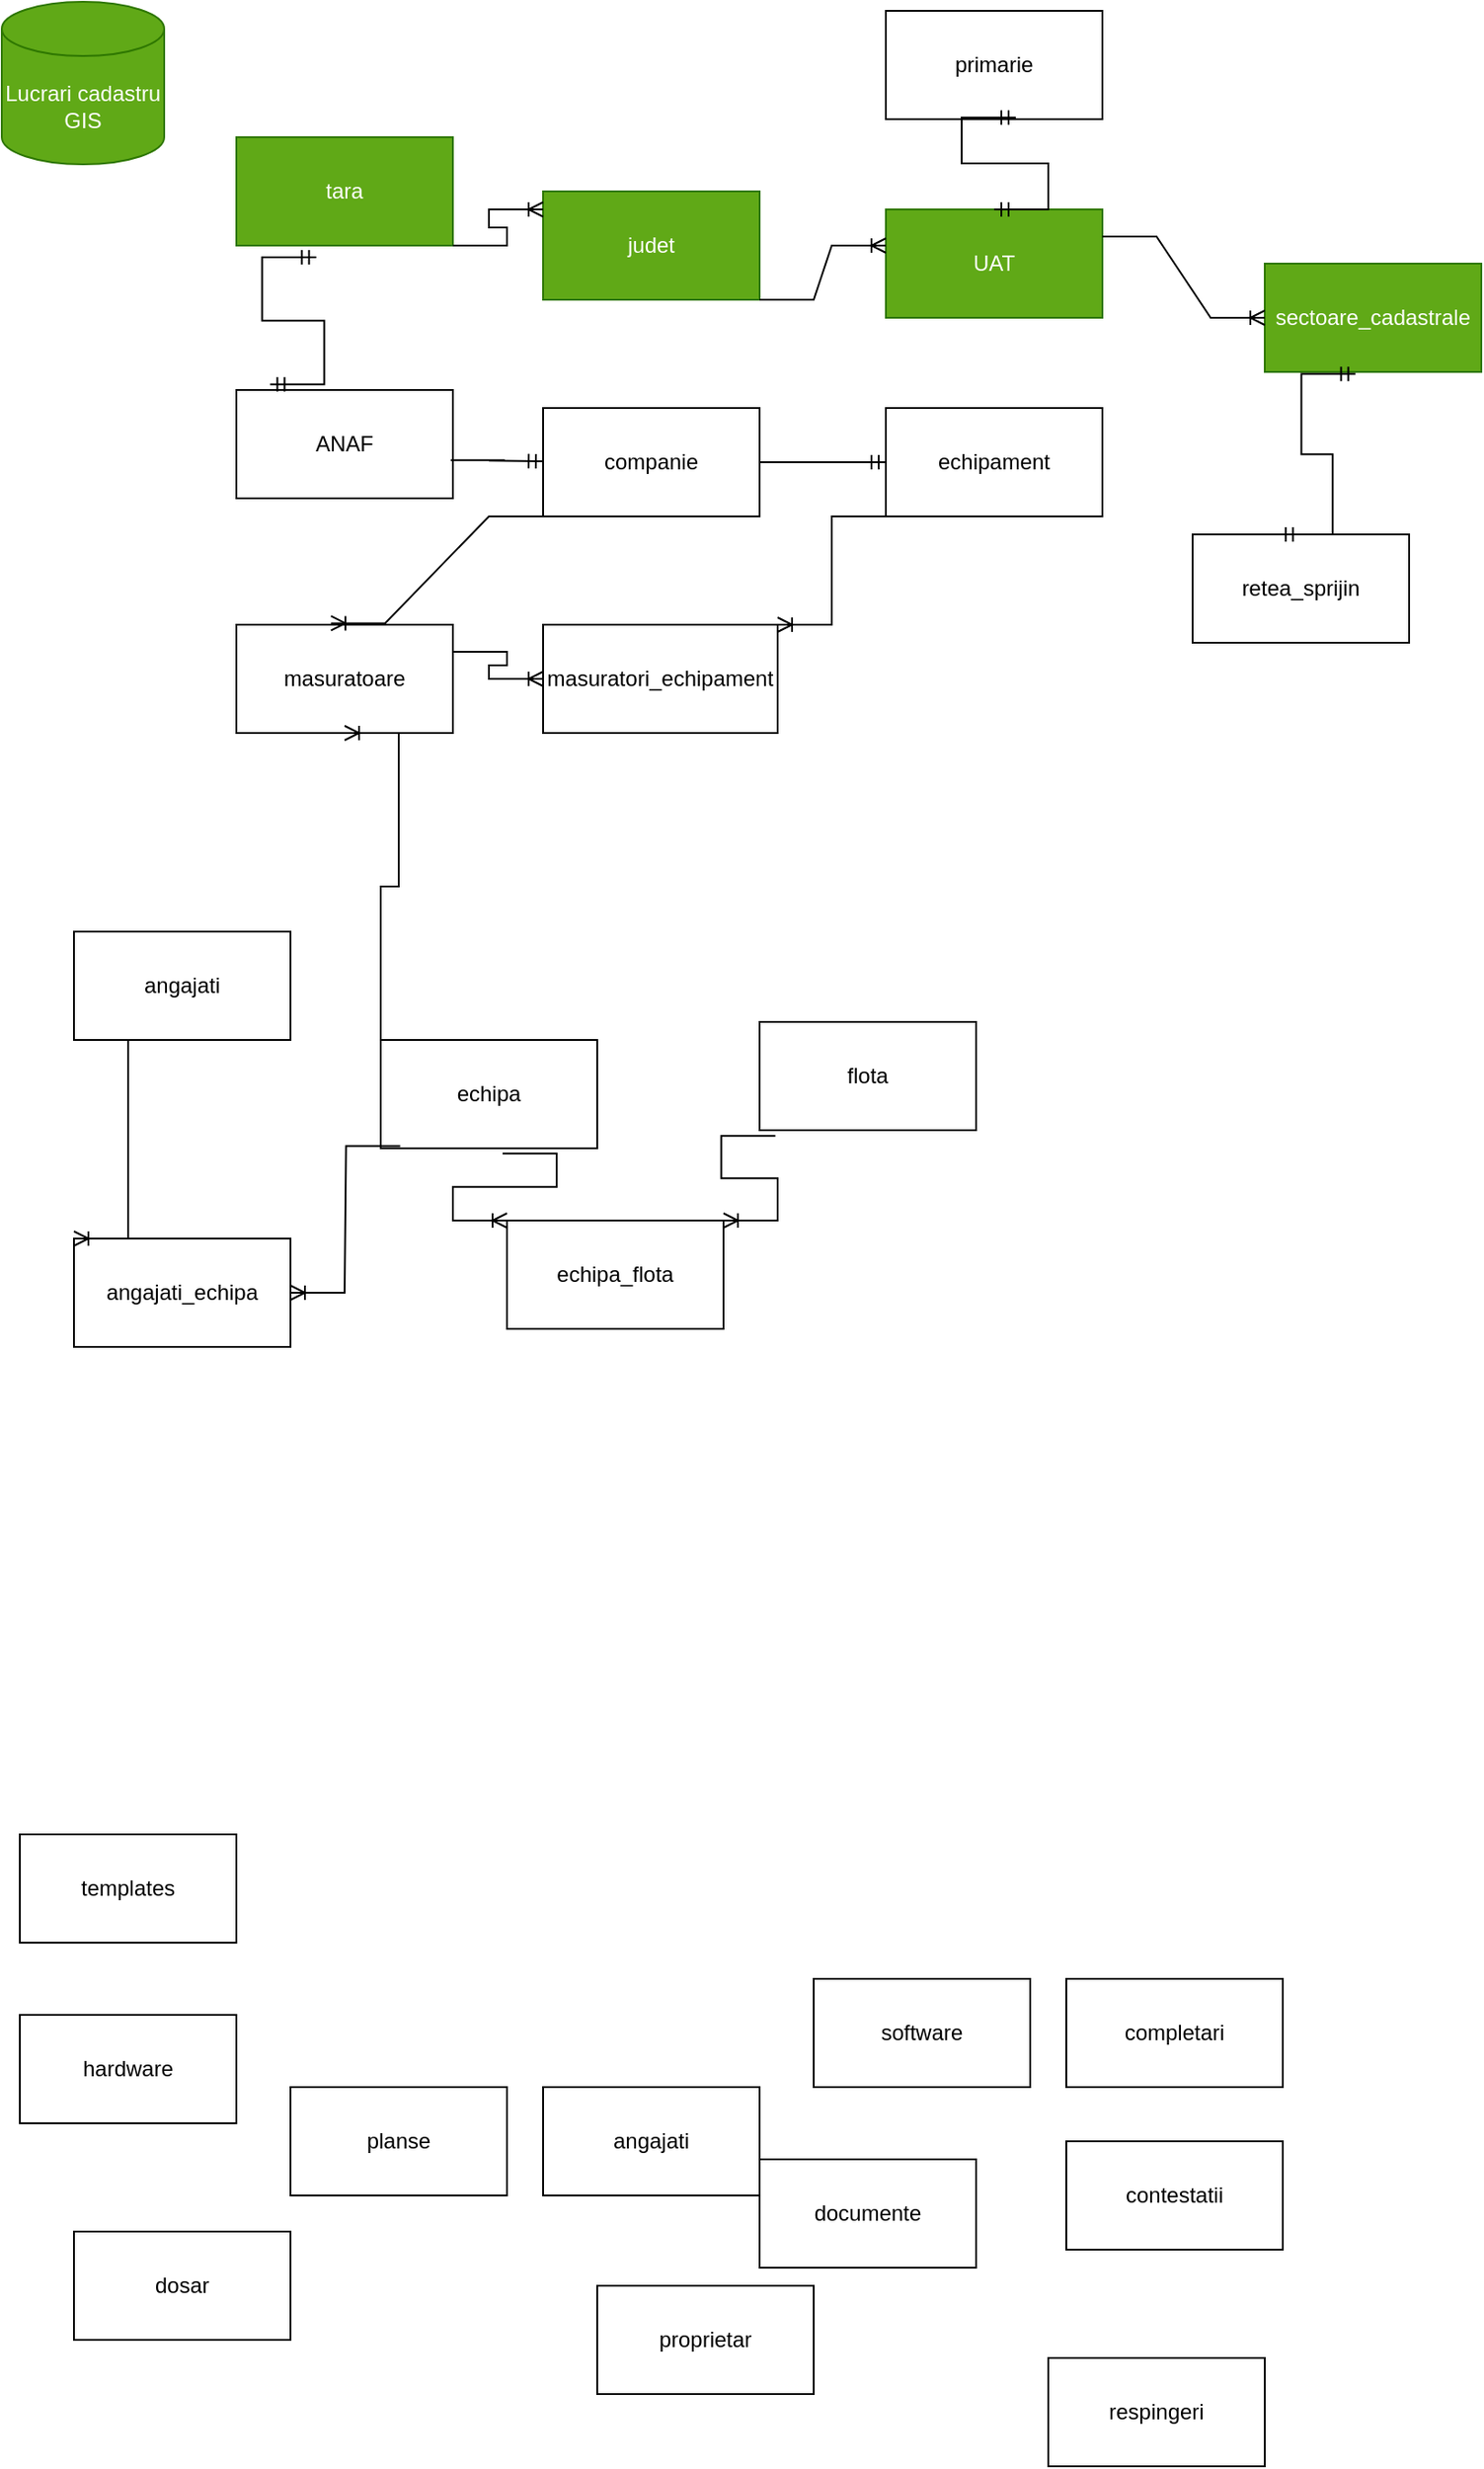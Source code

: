 <mxfile version="22.0.8" type="github" pages="2">
  <diagram name="Page-1" id="1NdPhYnojbXSQFUqDI4X">
    <mxGraphModel dx="1552" dy="846" grid="1" gridSize="10" guides="1" tooltips="1" connect="1" arrows="1" fold="1" page="1" pageScale="1" pageWidth="850" pageHeight="1100" math="0" shadow="0">
      <root>
        <mxCell id="0" />
        <mxCell id="1" parent="0" />
        <mxCell id="Xo6_dHoNOGjja1znMz9w-1" value="Lucrari cadastru&lt;br&gt;GIS" style="shape=cylinder3;whiteSpace=wrap;html=1;boundedLbl=1;backgroundOutline=1;size=15;fillColor=#60a917;strokeColor=#2D7600;fontColor=#ffffff;" vertex="1" parent="1">
          <mxGeometry x="10" y="125" width="90" height="90" as="geometry" />
        </mxCell>
        <mxCell id="Xo6_dHoNOGjja1znMz9w-2" value="sectoare_cadastrale" style="rounded=0;whiteSpace=wrap;html=1;fillColor=#60a917;strokeColor=#2D7600;fontColor=#ffffff;" vertex="1" parent="1">
          <mxGeometry x="710" y="270" width="120" height="60" as="geometry" />
        </mxCell>
        <mxCell id="Xo6_dHoNOGjja1znMz9w-3" value="retea_sprijin" style="rounded=0;whiteSpace=wrap;html=1;" vertex="1" parent="1">
          <mxGeometry x="670" y="420" width="120" height="60" as="geometry" />
        </mxCell>
        <mxCell id="Xo6_dHoNOGjja1znMz9w-4" value="echipa" style="rounded=0;whiteSpace=wrap;html=1;" vertex="1" parent="1">
          <mxGeometry x="220" y="700" width="120" height="60" as="geometry" />
        </mxCell>
        <mxCell id="Xo6_dHoNOGjja1znMz9w-5" value="angajati" style="rounded=0;whiteSpace=wrap;html=1;" vertex="1" parent="1">
          <mxGeometry x="310" y="1280" width="120" height="60" as="geometry" />
        </mxCell>
        <mxCell id="Xo6_dHoNOGjja1znMz9w-7" value="echipament" style="rounded=0;whiteSpace=wrap;html=1;" vertex="1" parent="1">
          <mxGeometry x="500" y="350" width="120" height="60" as="geometry" />
        </mxCell>
        <mxCell id="Xo6_dHoNOGjja1znMz9w-8" value="hardware" style="rounded=0;whiteSpace=wrap;html=1;" vertex="1" parent="1">
          <mxGeometry x="20" y="1240" width="120" height="60" as="geometry" />
        </mxCell>
        <mxCell id="Xo6_dHoNOGjja1znMz9w-9" value="flota" style="rounded=0;whiteSpace=wrap;html=1;" vertex="1" parent="1">
          <mxGeometry x="430" y="690" width="120" height="60" as="geometry" />
        </mxCell>
        <mxCell id="Xo6_dHoNOGjja1znMz9w-10" value="documente" style="rounded=0;whiteSpace=wrap;html=1;" vertex="1" parent="1">
          <mxGeometry x="430" y="1320" width="120" height="60" as="geometry" />
        </mxCell>
        <mxCell id="Xo6_dHoNOGjja1znMz9w-11" value="masuratoare" style="rounded=0;whiteSpace=wrap;html=1;" vertex="1" parent="1">
          <mxGeometry x="140" y="470" width="120" height="60" as="geometry" />
        </mxCell>
        <mxCell id="Xo6_dHoNOGjja1znMz9w-12" value="proprietar" style="rounded=0;whiteSpace=wrap;html=1;" vertex="1" parent="1">
          <mxGeometry x="340" y="1390" width="120" height="60" as="geometry" />
        </mxCell>
        <mxCell id="Xo6_dHoNOGjja1znMz9w-13" value="primarie" style="rounded=0;whiteSpace=wrap;html=1;" vertex="1" parent="1">
          <mxGeometry x="500" y="130" width="120" height="60" as="geometry" />
        </mxCell>
        <mxCell id="Xo6_dHoNOGjja1znMz9w-14" value="software" style="rounded=0;whiteSpace=wrap;html=1;" vertex="1" parent="1">
          <mxGeometry x="460" y="1220" width="120" height="60" as="geometry" />
        </mxCell>
        <mxCell id="Xo6_dHoNOGjja1znMz9w-15" value="dosar" style="rounded=0;whiteSpace=wrap;html=1;" vertex="1" parent="1">
          <mxGeometry x="50" y="1360" width="120" height="60" as="geometry" />
        </mxCell>
        <mxCell id="Xo6_dHoNOGjja1znMz9w-16" value="angajati" style="rounded=0;whiteSpace=wrap;html=1;" vertex="1" parent="1">
          <mxGeometry x="50" y="640" width="120" height="60" as="geometry" />
        </mxCell>
        <mxCell id="Xo6_dHoNOGjja1znMz9w-17" value="planse" style="rounded=0;whiteSpace=wrap;html=1;" vertex="1" parent="1">
          <mxGeometry x="170" y="1280" width="120" height="60" as="geometry" />
        </mxCell>
        <mxCell id="Xo6_dHoNOGjja1znMz9w-18" value="respingeri" style="rounded=0;whiteSpace=wrap;html=1;" vertex="1" parent="1">
          <mxGeometry x="590" y="1430" width="120" height="60" as="geometry" />
        </mxCell>
        <mxCell id="Xo6_dHoNOGjja1znMz9w-19" value="completari" style="rounded=0;whiteSpace=wrap;html=1;" vertex="1" parent="1">
          <mxGeometry x="600" y="1220" width="120" height="60" as="geometry" />
        </mxCell>
        <mxCell id="Xo6_dHoNOGjja1znMz9w-20" value="contestatii" style="rounded=0;whiteSpace=wrap;html=1;" vertex="1" parent="1">
          <mxGeometry x="600" y="1310" width="120" height="60" as="geometry" />
        </mxCell>
        <mxCell id="Xo6_dHoNOGjja1znMz9w-21" value="UAT" style="rounded=0;whiteSpace=wrap;html=1;fillColor=#60a917;fontColor=#ffffff;strokeColor=#2D7600;" vertex="1" parent="1">
          <mxGeometry x="500" y="240" width="120" height="60" as="geometry" />
        </mxCell>
        <mxCell id="Xo6_dHoNOGjja1znMz9w-23" value="judet" style="rounded=0;whiteSpace=wrap;html=1;fillColor=#60a917;fontColor=#ffffff;strokeColor=#2D7600;" vertex="1" parent="1">
          <mxGeometry x="310" y="230" width="120" height="60" as="geometry" />
        </mxCell>
        <mxCell id="Xo6_dHoNOGjja1znMz9w-27" value="tara" style="rounded=0;whiteSpace=wrap;html=1;fillColor=#60a917;fontColor=#ffffff;strokeColor=#2D7600;" vertex="1" parent="1">
          <mxGeometry x="140" y="200" width="120" height="60" as="geometry" />
        </mxCell>
        <mxCell id="Xo6_dHoNOGjja1znMz9w-31" value="" style="edgeStyle=entityRelationEdgeStyle;fontSize=12;html=1;endArrow=ERoneToMany;rounded=0;exitX=1;exitY=1;exitDx=0;exitDy=0;" edge="1" parent="1" source="Xo6_dHoNOGjja1znMz9w-27">
          <mxGeometry width="100" height="100" relative="1" as="geometry">
            <mxPoint x="210" y="340" as="sourcePoint" />
            <mxPoint x="310" y="240" as="targetPoint" />
            <Array as="points">
              <mxPoint x="120" y="120" />
            </Array>
          </mxGeometry>
        </mxCell>
        <mxCell id="Xo6_dHoNOGjja1znMz9w-34" value="" style="edgeStyle=entityRelationEdgeStyle;fontSize=12;html=1;endArrow=ERoneToMany;rounded=0;exitX=1;exitY=1;exitDx=0;exitDy=0;" edge="1" parent="1" source="Xo6_dHoNOGjja1znMz9w-23">
          <mxGeometry width="100" height="100" relative="1" as="geometry">
            <mxPoint x="400" y="360" as="sourcePoint" />
            <mxPoint x="500" y="260" as="targetPoint" />
            <Array as="points">
              <mxPoint x="480" y="200" />
            </Array>
          </mxGeometry>
        </mxCell>
        <mxCell id="Xo6_dHoNOGjja1znMz9w-35" value="" style="edgeStyle=entityRelationEdgeStyle;fontSize=12;html=1;endArrow=ERoneToMany;rounded=0;exitX=1;exitY=0.25;exitDx=0;exitDy=0;" edge="1" parent="1" source="Xo6_dHoNOGjja1znMz9w-21">
          <mxGeometry width="100" height="100" relative="1" as="geometry">
            <mxPoint x="610" y="400" as="sourcePoint" />
            <mxPoint x="710" y="300" as="targetPoint" />
            <Array as="points">
              <mxPoint x="870" y="280" />
              <mxPoint x="870" y="270" />
            </Array>
          </mxGeometry>
        </mxCell>
        <mxCell id="Xo6_dHoNOGjja1znMz9w-40" value="companie" style="rounded=0;whiteSpace=wrap;html=1;" vertex="1" parent="1">
          <mxGeometry x="310" y="350" width="120" height="60" as="geometry" />
        </mxCell>
        <mxCell id="Xo6_dHoNOGjja1znMz9w-45" value="ANAF" style="rounded=0;whiteSpace=wrap;html=1;" vertex="1" parent="1">
          <mxGeometry x="140" y="340" width="120" height="60" as="geometry" />
        </mxCell>
        <mxCell id="Xo6_dHoNOGjja1znMz9w-48" value="" style="edgeStyle=entityRelationEdgeStyle;fontSize=12;html=1;endArrow=ERmandOne;rounded=0;exitX=0.99;exitY=0.647;exitDx=0;exitDy=0;exitPerimeter=0;" edge="1" parent="1" source="Xo6_dHoNOGjja1znMz9w-45">
          <mxGeometry width="100" height="100" relative="1" as="geometry">
            <mxPoint x="270" y="380" as="sourcePoint" />
            <mxPoint x="310" y="379.5" as="targetPoint" />
          </mxGeometry>
        </mxCell>
        <mxCell id="Xo6_dHoNOGjja1znMz9w-49" value="" style="edgeStyle=entityRelationEdgeStyle;fontSize=12;html=1;endArrow=ERmandOne;rounded=0;entryX=0;entryY=0.5;entryDx=0;entryDy=0;" edge="1" parent="1" target="Xo6_dHoNOGjja1znMz9w-7">
          <mxGeometry width="100" height="100" relative="1" as="geometry">
            <mxPoint x="430" y="380" as="sourcePoint" />
            <mxPoint x="320" y="389.5" as="targetPoint" />
            <Array as="points">
              <mxPoint x="480" y="380" />
              <mxPoint x="470" y="390" />
            </Array>
          </mxGeometry>
        </mxCell>
        <mxCell id="Xo6_dHoNOGjja1znMz9w-52" value="" style="edgeStyle=entityRelationEdgeStyle;fontSize=12;html=1;endArrow=ERoneToMany;rounded=0;entryX=0.437;entryY=-0.013;entryDx=0;entryDy=0;entryPerimeter=0;exitX=0;exitY=1;exitDx=0;exitDy=0;" edge="1" parent="1" source="Xo6_dHoNOGjja1znMz9w-40" target="Xo6_dHoNOGjja1znMz9w-11">
          <mxGeometry width="100" height="100" relative="1" as="geometry">
            <mxPoint x="370" y="450" as="sourcePoint" />
            <mxPoint x="470" y="350" as="targetPoint" />
          </mxGeometry>
        </mxCell>
        <mxCell id="Xo6_dHoNOGjja1znMz9w-53" value="masuratori_echipament" style="rounded=0;whiteSpace=wrap;html=1;" vertex="1" parent="1">
          <mxGeometry x="310" y="470" width="130" height="60" as="geometry" />
        </mxCell>
        <mxCell id="Xo6_dHoNOGjja1znMz9w-55" value="" style="edgeStyle=entityRelationEdgeStyle;fontSize=12;html=1;endArrow=ERoneToMany;rounded=0;entryX=0;entryY=0.5;entryDx=0;entryDy=0;exitX=1;exitY=0.25;exitDx=0;exitDy=0;" edge="1" parent="1" source="Xo6_dHoNOGjja1znMz9w-11" target="Xo6_dHoNOGjja1znMz9w-53">
          <mxGeometry width="100" height="100" relative="1" as="geometry">
            <mxPoint x="370" y="450" as="sourcePoint" />
            <mxPoint x="470" y="350" as="targetPoint" />
          </mxGeometry>
        </mxCell>
        <mxCell id="Xo6_dHoNOGjja1znMz9w-56" value="" style="edgeStyle=entityRelationEdgeStyle;fontSize=12;html=1;endArrow=ERoneToMany;rounded=0;entryX=1;entryY=0;entryDx=0;entryDy=0;exitX=0;exitY=1;exitDx=0;exitDy=0;" edge="1" parent="1" source="Xo6_dHoNOGjja1znMz9w-7" target="Xo6_dHoNOGjja1znMz9w-53">
          <mxGeometry width="100" height="100" relative="1" as="geometry">
            <mxPoint x="370" y="450" as="sourcePoint" />
            <mxPoint x="470" y="350" as="targetPoint" />
            <Array as="points">
              <mxPoint x="440" y="480" />
              <mxPoint x="440" y="480" />
            </Array>
          </mxGeometry>
        </mxCell>
        <mxCell id="Xo6_dHoNOGjja1znMz9w-57" value="templates" style="rounded=0;whiteSpace=wrap;html=1;" vertex="1" parent="1">
          <mxGeometry x="20" y="1140" width="120" height="60" as="geometry" />
        </mxCell>
        <mxCell id="Xo6_dHoNOGjja1znMz9w-58" value="angajati_echipa" style="rounded=0;whiteSpace=wrap;html=1;" vertex="1" parent="1">
          <mxGeometry x="50" y="810" width="120" height="60" as="geometry" />
        </mxCell>
        <mxCell id="Xo6_dHoNOGjja1znMz9w-62" value="" style="edgeStyle=entityRelationEdgeStyle;fontSize=12;html=1;endArrow=ERoneToMany;rounded=0;entryX=0.5;entryY=1;entryDx=0;entryDy=0;exitX=0.25;exitY=0;exitDx=0;exitDy=0;" edge="1" parent="1" source="Xo6_dHoNOGjja1znMz9w-4" target="Xo6_dHoNOGjja1znMz9w-11">
          <mxGeometry width="100" height="100" relative="1" as="geometry">
            <mxPoint x="370" y="790" as="sourcePoint" />
            <mxPoint x="470" y="690" as="targetPoint" />
          </mxGeometry>
        </mxCell>
        <mxCell id="Xo6_dHoNOGjja1znMz9w-64" value="" style="edgeStyle=entityRelationEdgeStyle;fontSize=12;html=1;endArrow=ERoneToMany;rounded=0;exitX=0.5;exitY=1;exitDx=0;exitDy=0;entryX=0;entryY=0;entryDx=0;entryDy=0;" edge="1" parent="1" source="Xo6_dHoNOGjja1znMz9w-16" target="Xo6_dHoNOGjja1znMz9w-58">
          <mxGeometry width="100" height="100" relative="1" as="geometry">
            <mxPoint x="370" y="790" as="sourcePoint" />
            <mxPoint x="120" y="790" as="targetPoint" />
          </mxGeometry>
        </mxCell>
        <mxCell id="Xo6_dHoNOGjja1znMz9w-66" value="" style="edgeStyle=entityRelationEdgeStyle;fontSize=12;html=1;endArrow=ERoneToMany;rounded=0;exitX=0.09;exitY=0.98;exitDx=0;exitDy=0;exitPerimeter=0;entryX=1;entryY=0.5;entryDx=0;entryDy=0;" edge="1" parent="1" source="Xo6_dHoNOGjja1znMz9w-4" target="Xo6_dHoNOGjja1znMz9w-58">
          <mxGeometry width="100" height="100" relative="1" as="geometry">
            <mxPoint x="370" y="790" as="sourcePoint" />
            <mxPoint x="470" y="690" as="targetPoint" />
            <Array as="points">
              <mxPoint x="210" y="759" />
            </Array>
          </mxGeometry>
        </mxCell>
        <mxCell id="Xo6_dHoNOGjja1znMz9w-67" value="echipa_flota" style="rounded=0;whiteSpace=wrap;html=1;" vertex="1" parent="1">
          <mxGeometry x="290" y="800" width="120" height="60" as="geometry" />
        </mxCell>
        <mxCell id="Xo6_dHoNOGjja1znMz9w-69" value="" style="edgeStyle=entityRelationEdgeStyle;fontSize=12;html=1;endArrow=ERoneToMany;rounded=0;entryX=0;entryY=0;entryDx=0;entryDy=0;exitX=0.563;exitY=1.047;exitDx=0;exitDy=0;exitPerimeter=0;" edge="1" parent="1" source="Xo6_dHoNOGjja1znMz9w-4" target="Xo6_dHoNOGjja1znMz9w-67">
          <mxGeometry width="100" height="100" relative="1" as="geometry">
            <mxPoint x="370" y="790" as="sourcePoint" />
            <mxPoint x="470" y="690" as="targetPoint" />
          </mxGeometry>
        </mxCell>
        <mxCell id="Xo6_dHoNOGjja1znMz9w-70" value="" style="edgeStyle=entityRelationEdgeStyle;fontSize=12;html=1;endArrow=ERoneToMany;rounded=0;entryX=1;entryY=0;entryDx=0;entryDy=0;exitX=0.073;exitY=1.053;exitDx=0;exitDy=0;exitPerimeter=0;" edge="1" parent="1" source="Xo6_dHoNOGjja1znMz9w-9" target="Xo6_dHoNOGjja1znMz9w-67">
          <mxGeometry width="100" height="100" relative="1" as="geometry">
            <mxPoint x="370" y="790" as="sourcePoint" />
            <mxPoint x="470" y="690" as="targetPoint" />
          </mxGeometry>
        </mxCell>
        <mxCell id="Xo6_dHoNOGjja1znMz9w-71" value="" style="edgeStyle=entityRelationEdgeStyle;fontSize=12;html=1;endArrow=ERmandOne;startArrow=ERmandOne;rounded=0;entryX=0.419;entryY=1.019;entryDx=0;entryDy=0;entryPerimeter=0;exitX=0.397;exitY=0.001;exitDx=0;exitDy=0;exitPerimeter=0;" edge="1" parent="1" source="Xo6_dHoNOGjja1znMz9w-3" target="Xo6_dHoNOGjja1znMz9w-2">
          <mxGeometry width="100" height="100" relative="1" as="geometry">
            <mxPoint x="370" y="560" as="sourcePoint" />
            <mxPoint x="470" y="460" as="targetPoint" />
          </mxGeometry>
        </mxCell>
        <mxCell id="Xo6_dHoNOGjja1znMz9w-72" value="" style="edgeStyle=entityRelationEdgeStyle;fontSize=12;html=1;endArrow=ERmandOne;startArrow=ERmandOne;rounded=0;entryX=0.369;entryY=1.108;entryDx=0;entryDy=0;entryPerimeter=0;exitX=0.156;exitY=-0.052;exitDx=0;exitDy=0;exitPerimeter=0;" edge="1" parent="1" source="Xo6_dHoNOGjja1znMz9w-45" target="Xo6_dHoNOGjja1znMz9w-27">
          <mxGeometry width="100" height="100" relative="1" as="geometry">
            <mxPoint x="370" y="560" as="sourcePoint" />
            <mxPoint x="470" y="460" as="targetPoint" />
          </mxGeometry>
        </mxCell>
        <mxCell id="Xo6_dHoNOGjja1znMz9w-104" value="" style="edgeStyle=entityRelationEdgeStyle;fontSize=12;html=1;endArrow=ERmandOne;startArrow=ERmandOne;rounded=0;entryX=0.6;entryY=0.985;entryDx=0;entryDy=0;entryPerimeter=0;exitX=0.5;exitY=0;exitDx=0;exitDy=0;" edge="1" parent="1" source="Xo6_dHoNOGjja1znMz9w-21" target="Xo6_dHoNOGjja1znMz9w-13">
          <mxGeometry width="100" height="100" relative="1" as="geometry">
            <mxPoint x="410" y="370" as="sourcePoint" />
            <mxPoint x="510" y="270" as="targetPoint" />
          </mxGeometry>
        </mxCell>
      </root>
    </mxGraphModel>
  </diagram>
  <diagram name="Copy of Page-1" id="fwgtqsH3zWwKycMYhNr2">
    <mxGraphModel dx="1009" dy="550" grid="1" gridSize="10" guides="1" tooltips="1" connect="1" arrows="1" fold="1" page="1" pageScale="1" pageWidth="850" pageHeight="1100" math="0" shadow="0">
      <root>
        <mxCell id="dtH1eUsh7HivQAgph3Ek-0" />
        <mxCell id="dtH1eUsh7HivQAgph3Ek-1" parent="dtH1eUsh7HivQAgph3Ek-0" />
        <mxCell id="dtH1eUsh7HivQAgph3Ek-2" value="Lucrari cadastru&lt;br&gt;GIS" style="shape=cylinder3;whiteSpace=wrap;html=1;boundedLbl=1;backgroundOutline=1;size=15;fillColor=#60a917;strokeColor=#2D7600;fontColor=#ffffff;" vertex="1" parent="dtH1eUsh7HivQAgph3Ek-1">
          <mxGeometry x="10" y="125" width="90" height="90" as="geometry" />
        </mxCell>
        <mxCell id="dtH1eUsh7HivQAgph3Ek-3" value="sectoare_cadastrale" style="rounded=0;whiteSpace=wrap;html=1;fillColor=#60a917;strokeColor=#2D7600;fontColor=#ffffff;" vertex="1" parent="dtH1eUsh7HivQAgph3Ek-1">
          <mxGeometry x="710" y="280" width="120" height="60" as="geometry" />
        </mxCell>
        <mxCell id="dtH1eUsh7HivQAgph3Ek-4" value="retea_sprijin" style="rounded=0;whiteSpace=wrap;html=1;" vertex="1" parent="dtH1eUsh7HivQAgph3Ek-1">
          <mxGeometry x="670" y="420" width="120" height="60" as="geometry" />
        </mxCell>
        <mxCell id="dtH1eUsh7HivQAgph3Ek-5" value="echipa" style="rounded=0;whiteSpace=wrap;html=1;" vertex="1" parent="dtH1eUsh7HivQAgph3Ek-1">
          <mxGeometry x="220" y="700" width="120" height="60" as="geometry" />
        </mxCell>
        <mxCell id="dtH1eUsh7HivQAgph3Ek-6" value="angajati" style="rounded=0;whiteSpace=wrap;html=1;" vertex="1" parent="dtH1eUsh7HivQAgph3Ek-1">
          <mxGeometry x="310" y="1280" width="120" height="60" as="geometry" />
        </mxCell>
        <mxCell id="dtH1eUsh7HivQAgph3Ek-7" value="echipament" style="rounded=0;whiteSpace=wrap;html=1;" vertex="1" parent="dtH1eUsh7HivQAgph3Ek-1">
          <mxGeometry x="500" y="350" width="120" height="60" as="geometry" />
        </mxCell>
        <mxCell id="dtH1eUsh7HivQAgph3Ek-8" value="hardware" style="rounded=0;whiteSpace=wrap;html=1;" vertex="1" parent="dtH1eUsh7HivQAgph3Ek-1">
          <mxGeometry x="20" y="1240" width="120" height="60" as="geometry" />
        </mxCell>
        <mxCell id="dtH1eUsh7HivQAgph3Ek-9" value="flota" style="rounded=0;whiteSpace=wrap;html=1;" vertex="1" parent="dtH1eUsh7HivQAgph3Ek-1">
          <mxGeometry x="430" y="690" width="120" height="60" as="geometry" />
        </mxCell>
        <mxCell id="dtH1eUsh7HivQAgph3Ek-10" value="documente" style="rounded=0;whiteSpace=wrap;html=1;" vertex="1" parent="dtH1eUsh7HivQAgph3Ek-1">
          <mxGeometry x="430" y="1320" width="120" height="60" as="geometry" />
        </mxCell>
        <mxCell id="dtH1eUsh7HivQAgph3Ek-11" value="masuratoare" style="rounded=0;whiteSpace=wrap;html=1;" vertex="1" parent="dtH1eUsh7HivQAgph3Ek-1">
          <mxGeometry x="140" y="470" width="120" height="60" as="geometry" />
        </mxCell>
        <mxCell id="dtH1eUsh7HivQAgph3Ek-12" value="proprietar" style="rounded=0;whiteSpace=wrap;html=1;" vertex="1" parent="dtH1eUsh7HivQAgph3Ek-1">
          <mxGeometry x="340" y="1390" width="120" height="60" as="geometry" />
        </mxCell>
        <mxCell id="dtH1eUsh7HivQAgph3Ek-13" value="primarie" style="rounded=0;whiteSpace=wrap;html=1;" vertex="1" parent="dtH1eUsh7HivQAgph3Ek-1">
          <mxGeometry x="500" y="130" width="120" height="60" as="geometry" />
        </mxCell>
        <mxCell id="dtH1eUsh7HivQAgph3Ek-14" value="software" style="rounded=0;whiteSpace=wrap;html=1;" vertex="1" parent="dtH1eUsh7HivQAgph3Ek-1">
          <mxGeometry x="460" y="1220" width="120" height="60" as="geometry" />
        </mxCell>
        <mxCell id="dtH1eUsh7HivQAgph3Ek-15" value="dosar" style="rounded=0;whiteSpace=wrap;html=1;" vertex="1" parent="dtH1eUsh7HivQAgph3Ek-1">
          <mxGeometry x="50" y="1360" width="120" height="60" as="geometry" />
        </mxCell>
        <mxCell id="dtH1eUsh7HivQAgph3Ek-16" value="angajati" style="rounded=0;whiteSpace=wrap;html=1;" vertex="1" parent="dtH1eUsh7HivQAgph3Ek-1">
          <mxGeometry x="50" y="640" width="120" height="60" as="geometry" />
        </mxCell>
        <mxCell id="dtH1eUsh7HivQAgph3Ek-17" value="planse" style="rounded=0;whiteSpace=wrap;html=1;" vertex="1" parent="dtH1eUsh7HivQAgph3Ek-1">
          <mxGeometry x="170" y="1280" width="120" height="60" as="geometry" />
        </mxCell>
        <mxCell id="dtH1eUsh7HivQAgph3Ek-18" value="respingeri" style="rounded=0;whiteSpace=wrap;html=1;" vertex="1" parent="dtH1eUsh7HivQAgph3Ek-1">
          <mxGeometry x="590" y="1430" width="120" height="60" as="geometry" />
        </mxCell>
        <mxCell id="dtH1eUsh7HivQAgph3Ek-19" value="completari" style="rounded=0;whiteSpace=wrap;html=1;" vertex="1" parent="dtH1eUsh7HivQAgph3Ek-1">
          <mxGeometry x="600" y="1220" width="120" height="60" as="geometry" />
        </mxCell>
        <mxCell id="dtH1eUsh7HivQAgph3Ek-20" value="contestatii" style="rounded=0;whiteSpace=wrap;html=1;" vertex="1" parent="dtH1eUsh7HivQAgph3Ek-1">
          <mxGeometry x="600" y="1310" width="120" height="60" as="geometry" />
        </mxCell>
        <mxCell id="dtH1eUsh7HivQAgph3Ek-21" value="UAT" style="rounded=0;whiteSpace=wrap;html=1;fillColor=#60a917;fontColor=#ffffff;strokeColor=#2D7600;" vertex="1" parent="dtH1eUsh7HivQAgph3Ek-1">
          <mxGeometry x="500" y="240" width="120" height="60" as="geometry" />
        </mxCell>
        <mxCell id="dtH1eUsh7HivQAgph3Ek-22" value="judet" style="rounded=0;whiteSpace=wrap;html=1;fillColor=#60a917;fontColor=#ffffff;strokeColor=#2D7600;" vertex="1" parent="dtH1eUsh7HivQAgph3Ek-1">
          <mxGeometry x="310" y="230" width="120" height="60" as="geometry" />
        </mxCell>
        <mxCell id="dtH1eUsh7HivQAgph3Ek-23" value="tara" style="rounded=0;whiteSpace=wrap;html=1;fillColor=#60a917;fontColor=#ffffff;strokeColor=#2D7600;" vertex="1" parent="dtH1eUsh7HivQAgph3Ek-1">
          <mxGeometry x="140" y="200" width="120" height="60" as="geometry" />
        </mxCell>
        <mxCell id="dtH1eUsh7HivQAgph3Ek-24" value="" style="edgeStyle=entityRelationEdgeStyle;fontSize=12;html=1;endArrow=ERoneToMany;rounded=0;exitX=1;exitY=1;exitDx=0;exitDy=0;" edge="1" parent="dtH1eUsh7HivQAgph3Ek-1" source="dtH1eUsh7HivQAgph3Ek-23">
          <mxGeometry width="100" height="100" relative="1" as="geometry">
            <mxPoint x="210" y="340" as="sourcePoint" />
            <mxPoint x="310" y="240" as="targetPoint" />
            <Array as="points">
              <mxPoint x="120" y="120" />
            </Array>
          </mxGeometry>
        </mxCell>
        <mxCell id="dtH1eUsh7HivQAgph3Ek-25" value="" style="edgeStyle=entityRelationEdgeStyle;fontSize=12;html=1;endArrow=ERoneToMany;rounded=0;exitX=1;exitY=1;exitDx=0;exitDy=0;" edge="1" parent="dtH1eUsh7HivQAgph3Ek-1" source="dtH1eUsh7HivQAgph3Ek-22">
          <mxGeometry width="100" height="100" relative="1" as="geometry">
            <mxPoint x="400" y="360" as="sourcePoint" />
            <mxPoint x="500" y="260" as="targetPoint" />
            <Array as="points">
              <mxPoint x="480" y="200" />
            </Array>
          </mxGeometry>
        </mxCell>
        <mxCell id="dtH1eUsh7HivQAgph3Ek-26" value="" style="edgeStyle=entityRelationEdgeStyle;fontSize=12;html=1;endArrow=ERoneToMany;rounded=0;exitX=1;exitY=0.25;exitDx=0;exitDy=0;" edge="1" parent="dtH1eUsh7HivQAgph3Ek-1" source="dtH1eUsh7HivQAgph3Ek-21">
          <mxGeometry width="100" height="100" relative="1" as="geometry">
            <mxPoint x="610" y="400" as="sourcePoint" />
            <mxPoint x="710" y="300" as="targetPoint" />
            <Array as="points">
              <mxPoint x="870" y="280" />
              <mxPoint x="870" y="270" />
            </Array>
          </mxGeometry>
        </mxCell>
        <mxCell id="dtH1eUsh7HivQAgph3Ek-27" value="companie" style="rounded=0;whiteSpace=wrap;html=1;" vertex="1" parent="dtH1eUsh7HivQAgph3Ek-1">
          <mxGeometry x="310" y="350" width="120" height="60" as="geometry" />
        </mxCell>
        <mxCell id="dtH1eUsh7HivQAgph3Ek-28" value="ANAF" style="rounded=0;whiteSpace=wrap;html=1;" vertex="1" parent="dtH1eUsh7HivQAgph3Ek-1">
          <mxGeometry x="140" y="340" width="120" height="60" as="geometry" />
        </mxCell>
        <mxCell id="dtH1eUsh7HivQAgph3Ek-29" value="" style="edgeStyle=entityRelationEdgeStyle;fontSize=12;html=1;endArrow=ERmandOne;rounded=0;exitX=0.99;exitY=0.647;exitDx=0;exitDy=0;exitPerimeter=0;" edge="1" parent="dtH1eUsh7HivQAgph3Ek-1" source="dtH1eUsh7HivQAgph3Ek-28">
          <mxGeometry width="100" height="100" relative="1" as="geometry">
            <mxPoint x="270" y="380" as="sourcePoint" />
            <mxPoint x="310" y="379.5" as="targetPoint" />
          </mxGeometry>
        </mxCell>
        <mxCell id="dtH1eUsh7HivQAgph3Ek-30" value="" style="edgeStyle=entityRelationEdgeStyle;fontSize=12;html=1;endArrow=ERmandOne;rounded=0;entryX=0;entryY=0.5;entryDx=0;entryDy=0;" edge="1" parent="dtH1eUsh7HivQAgph3Ek-1" target="dtH1eUsh7HivQAgph3Ek-7">
          <mxGeometry width="100" height="100" relative="1" as="geometry">
            <mxPoint x="430" y="380" as="sourcePoint" />
            <mxPoint x="320" y="389.5" as="targetPoint" />
            <Array as="points">
              <mxPoint x="480" y="380" />
              <mxPoint x="470" y="390" />
            </Array>
          </mxGeometry>
        </mxCell>
        <mxCell id="dtH1eUsh7HivQAgph3Ek-31" value="" style="edgeStyle=entityRelationEdgeStyle;fontSize=12;html=1;endArrow=ERoneToMany;rounded=0;entryX=0.437;entryY=-0.013;entryDx=0;entryDy=0;entryPerimeter=0;exitX=0;exitY=1;exitDx=0;exitDy=0;" edge="1" parent="dtH1eUsh7HivQAgph3Ek-1" source="dtH1eUsh7HivQAgph3Ek-27" target="dtH1eUsh7HivQAgph3Ek-11">
          <mxGeometry width="100" height="100" relative="1" as="geometry">
            <mxPoint x="370" y="450" as="sourcePoint" />
            <mxPoint x="470" y="350" as="targetPoint" />
          </mxGeometry>
        </mxCell>
        <mxCell id="dtH1eUsh7HivQAgph3Ek-32" value="masuratori_echipament" style="rounded=0;whiteSpace=wrap;html=1;" vertex="1" parent="dtH1eUsh7HivQAgph3Ek-1">
          <mxGeometry x="310" y="470" width="130" height="60" as="geometry" />
        </mxCell>
        <mxCell id="dtH1eUsh7HivQAgph3Ek-33" value="" style="edgeStyle=entityRelationEdgeStyle;fontSize=12;html=1;endArrow=ERoneToMany;rounded=0;entryX=0;entryY=0.5;entryDx=0;entryDy=0;exitX=1;exitY=0.25;exitDx=0;exitDy=0;" edge="1" parent="dtH1eUsh7HivQAgph3Ek-1" source="dtH1eUsh7HivQAgph3Ek-11" target="dtH1eUsh7HivQAgph3Ek-32">
          <mxGeometry width="100" height="100" relative="1" as="geometry">
            <mxPoint x="370" y="450" as="sourcePoint" />
            <mxPoint x="470" y="350" as="targetPoint" />
          </mxGeometry>
        </mxCell>
        <mxCell id="dtH1eUsh7HivQAgph3Ek-34" value="" style="edgeStyle=entityRelationEdgeStyle;fontSize=12;html=1;endArrow=ERoneToMany;rounded=0;entryX=1;entryY=0;entryDx=0;entryDy=0;exitX=0;exitY=1;exitDx=0;exitDy=0;" edge="1" parent="dtH1eUsh7HivQAgph3Ek-1" source="dtH1eUsh7HivQAgph3Ek-7" target="dtH1eUsh7HivQAgph3Ek-32">
          <mxGeometry width="100" height="100" relative="1" as="geometry">
            <mxPoint x="370" y="450" as="sourcePoint" />
            <mxPoint x="470" y="350" as="targetPoint" />
            <Array as="points">
              <mxPoint x="440" y="480" />
              <mxPoint x="440" y="480" />
            </Array>
          </mxGeometry>
        </mxCell>
        <mxCell id="dtH1eUsh7HivQAgph3Ek-35" value="templates" style="rounded=0;whiteSpace=wrap;html=1;" vertex="1" parent="dtH1eUsh7HivQAgph3Ek-1">
          <mxGeometry x="20" y="1140" width="120" height="60" as="geometry" />
        </mxCell>
        <mxCell id="dtH1eUsh7HivQAgph3Ek-36" value="angajati_echipa" style="rounded=0;whiteSpace=wrap;html=1;" vertex="1" parent="dtH1eUsh7HivQAgph3Ek-1">
          <mxGeometry x="50" y="810" width="120" height="60" as="geometry" />
        </mxCell>
        <mxCell id="dtH1eUsh7HivQAgph3Ek-37" value="" style="edgeStyle=entityRelationEdgeStyle;fontSize=12;html=1;endArrow=ERoneToMany;rounded=0;entryX=0.5;entryY=1;entryDx=0;entryDy=0;exitX=0.25;exitY=0;exitDx=0;exitDy=0;" edge="1" parent="dtH1eUsh7HivQAgph3Ek-1" source="dtH1eUsh7HivQAgph3Ek-5" target="dtH1eUsh7HivQAgph3Ek-11">
          <mxGeometry width="100" height="100" relative="1" as="geometry">
            <mxPoint x="370" y="790" as="sourcePoint" />
            <mxPoint x="470" y="690" as="targetPoint" />
          </mxGeometry>
        </mxCell>
        <mxCell id="dtH1eUsh7HivQAgph3Ek-38" value="" style="edgeStyle=entityRelationEdgeStyle;fontSize=12;html=1;endArrow=ERoneToMany;rounded=0;exitX=0.5;exitY=1;exitDx=0;exitDy=0;entryX=0;entryY=0;entryDx=0;entryDy=0;" edge="1" parent="dtH1eUsh7HivQAgph3Ek-1" source="dtH1eUsh7HivQAgph3Ek-16" target="dtH1eUsh7HivQAgph3Ek-36">
          <mxGeometry width="100" height="100" relative="1" as="geometry">
            <mxPoint x="370" y="790" as="sourcePoint" />
            <mxPoint x="120" y="790" as="targetPoint" />
          </mxGeometry>
        </mxCell>
        <mxCell id="dtH1eUsh7HivQAgph3Ek-39" value="" style="edgeStyle=entityRelationEdgeStyle;fontSize=12;html=1;endArrow=ERoneToMany;rounded=0;exitX=0.09;exitY=0.98;exitDx=0;exitDy=0;exitPerimeter=0;entryX=1;entryY=0.5;entryDx=0;entryDy=0;" edge="1" parent="dtH1eUsh7HivQAgph3Ek-1" source="dtH1eUsh7HivQAgph3Ek-5" target="dtH1eUsh7HivQAgph3Ek-36">
          <mxGeometry width="100" height="100" relative="1" as="geometry">
            <mxPoint x="370" y="790" as="sourcePoint" />
            <mxPoint x="470" y="690" as="targetPoint" />
            <Array as="points">
              <mxPoint x="210" y="759" />
            </Array>
          </mxGeometry>
        </mxCell>
        <mxCell id="dtH1eUsh7HivQAgph3Ek-40" value="echipa_flota" style="rounded=0;whiteSpace=wrap;html=1;" vertex="1" parent="dtH1eUsh7HivQAgph3Ek-1">
          <mxGeometry x="290" y="800" width="120" height="60" as="geometry" />
        </mxCell>
        <mxCell id="dtH1eUsh7HivQAgph3Ek-41" value="" style="edgeStyle=entityRelationEdgeStyle;fontSize=12;html=1;endArrow=ERoneToMany;rounded=0;entryX=0;entryY=0;entryDx=0;entryDy=0;exitX=0.563;exitY=1.047;exitDx=0;exitDy=0;exitPerimeter=0;" edge="1" parent="dtH1eUsh7HivQAgph3Ek-1" source="dtH1eUsh7HivQAgph3Ek-5" target="dtH1eUsh7HivQAgph3Ek-40">
          <mxGeometry width="100" height="100" relative="1" as="geometry">
            <mxPoint x="370" y="790" as="sourcePoint" />
            <mxPoint x="470" y="690" as="targetPoint" />
          </mxGeometry>
        </mxCell>
        <mxCell id="dtH1eUsh7HivQAgph3Ek-42" value="" style="edgeStyle=entityRelationEdgeStyle;fontSize=12;html=1;endArrow=ERoneToMany;rounded=0;entryX=1;entryY=0;entryDx=0;entryDy=0;exitX=0.073;exitY=1.053;exitDx=0;exitDy=0;exitPerimeter=0;" edge="1" parent="dtH1eUsh7HivQAgph3Ek-1" source="dtH1eUsh7HivQAgph3Ek-9" target="dtH1eUsh7HivQAgph3Ek-40">
          <mxGeometry width="100" height="100" relative="1" as="geometry">
            <mxPoint x="370" y="790" as="sourcePoint" />
            <mxPoint x="470" y="690" as="targetPoint" />
          </mxGeometry>
        </mxCell>
        <mxCell id="dtH1eUsh7HivQAgph3Ek-43" value="" style="edgeStyle=entityRelationEdgeStyle;fontSize=12;html=1;endArrow=ERmandOne;startArrow=ERmandOne;rounded=0;entryX=0.419;entryY=1.019;entryDx=0;entryDy=0;entryPerimeter=0;exitX=0.397;exitY=0.001;exitDx=0;exitDy=0;exitPerimeter=0;" edge="1" parent="dtH1eUsh7HivQAgph3Ek-1" source="dtH1eUsh7HivQAgph3Ek-4" target="dtH1eUsh7HivQAgph3Ek-3">
          <mxGeometry width="100" height="100" relative="1" as="geometry">
            <mxPoint x="370" y="560" as="sourcePoint" />
            <mxPoint x="470" y="460" as="targetPoint" />
          </mxGeometry>
        </mxCell>
        <mxCell id="dtH1eUsh7HivQAgph3Ek-44" value="" style="edgeStyle=entityRelationEdgeStyle;fontSize=12;html=1;endArrow=ERmandOne;startArrow=ERmandOne;rounded=0;entryX=0.369;entryY=1.108;entryDx=0;entryDy=0;entryPerimeter=0;exitX=0.156;exitY=-0.052;exitDx=0;exitDy=0;exitPerimeter=0;" edge="1" parent="dtH1eUsh7HivQAgph3Ek-1" source="dtH1eUsh7HivQAgph3Ek-28" target="dtH1eUsh7HivQAgph3Ek-23">
          <mxGeometry width="100" height="100" relative="1" as="geometry">
            <mxPoint x="370" y="560" as="sourcePoint" />
            <mxPoint x="470" y="460" as="targetPoint" />
          </mxGeometry>
        </mxCell>
        <mxCell id="dtH1eUsh7HivQAgph3Ek-45" value="" style="edgeStyle=entityRelationEdgeStyle;fontSize=12;html=1;endArrow=ERmandOne;startArrow=ERmandOne;rounded=0;entryX=0.6;entryY=0.985;entryDx=0;entryDy=0;entryPerimeter=0;exitX=0.5;exitY=0;exitDx=0;exitDy=0;" edge="1" parent="dtH1eUsh7HivQAgph3Ek-1" source="dtH1eUsh7HivQAgph3Ek-21" target="dtH1eUsh7HivQAgph3Ek-13">
          <mxGeometry width="100" height="100" relative="1" as="geometry">
            <mxPoint x="410" y="370" as="sourcePoint" />
            <mxPoint x="510" y="270" as="targetPoint" />
          </mxGeometry>
        </mxCell>
      </root>
    </mxGraphModel>
  </diagram>
</mxfile>
